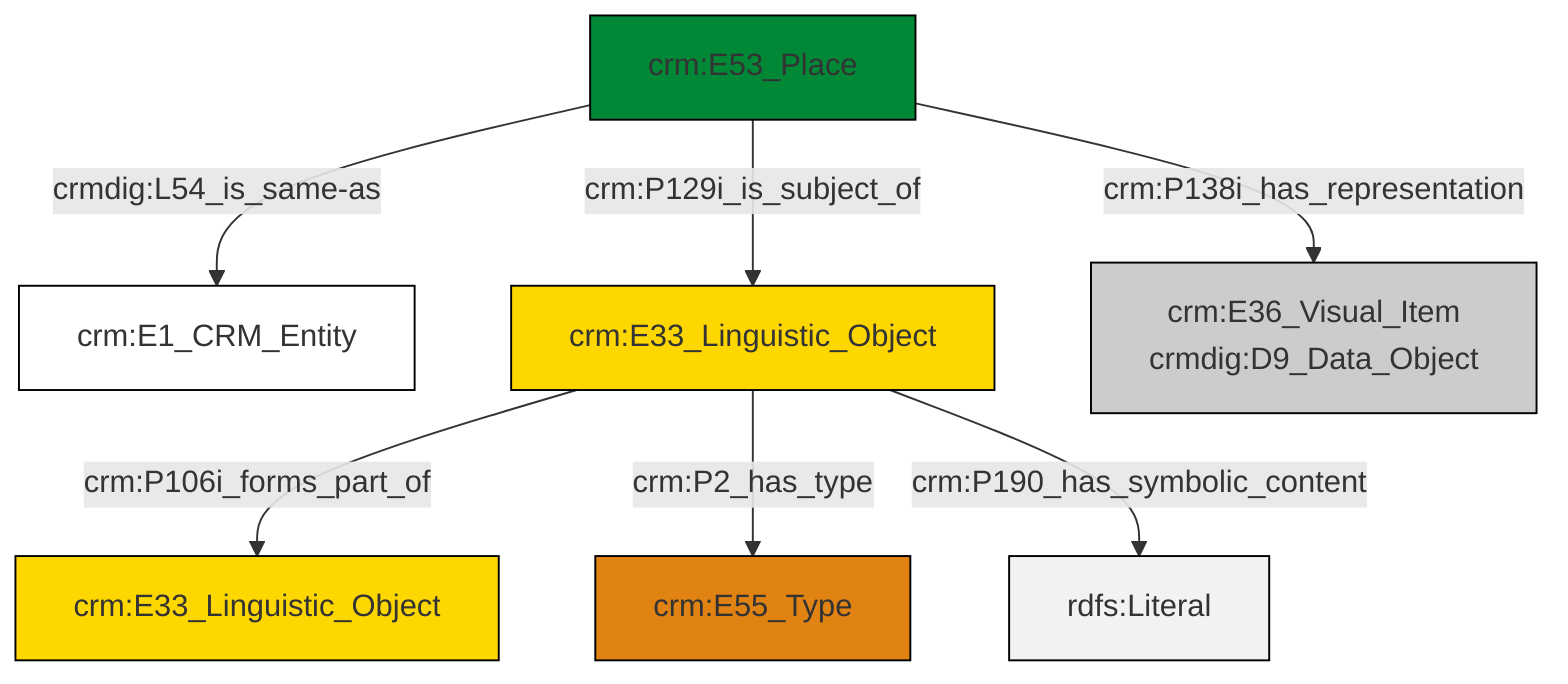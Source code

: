 graph TD
classDef Literal fill:#f2f2f2,stroke:#000000;
classDef CRM_Entity fill:#FFFFFF,stroke:#000000;
classDef Temporal_Entity fill:#00C9E6, stroke:#000000;
classDef Type fill:#E18312, stroke:#000000;
classDef Time-Span fill:#2C9C91, stroke:#000000;
classDef Appellation fill:#FFEB7F, stroke:#000000;
classDef Place fill:#008836, stroke:#000000;
classDef Persistent_Item fill:#B266B2, stroke:#000000;
classDef Conceptual_Object fill:#FFD700, stroke:#000000;
classDef Physical_Thing fill:#D2B48C, stroke:#000000;
classDef Actor fill:#f58aad, stroke:#000000;
classDef PC_Classes fill:#4ce600, stroke:#000000;
classDef Multi fill:#cccccc,stroke:#000000;

6["crm:E53_Place"]:::Place -->|crm:P138i_has_representation| 7["crm:E36_Visual_Item<br>crmdig:D9_Data_Object"]:::Multi
6["crm:E53_Place"]:::Place -->|crmdig:L54_is_same-as| 0["crm:E1_CRM_Entity"]:::CRM_Entity
2["crm:E33_Linguistic_Object"]:::Conceptual_Object -->|crm:P106i_forms_part_of| 4["crm:E33_Linguistic_Object"]:::Conceptual_Object
6["crm:E53_Place"]:::Place -->|crm:P129i_is_subject_of| 2["crm:E33_Linguistic_Object"]:::Conceptual_Object
2["crm:E33_Linguistic_Object"]:::Conceptual_Object -->|crm:P2_has_type| 10["crm:E55_Type"]:::Type
2["crm:E33_Linguistic_Object"]:::Conceptual_Object -->|crm:P190_has_symbolic_content| 14[rdfs:Literal]:::Literal